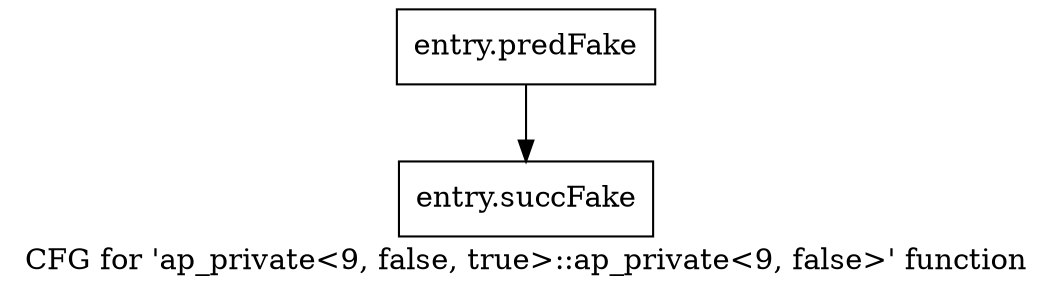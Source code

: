 digraph "CFG for 'ap_private\<9, false, true\>::ap_private\<9, false\>' function" {
	label="CFG for 'ap_private\<9, false, true\>::ap_private\<9, false\>' function";

	Node0x3b75910 [shape=record,filename="",linenumber="",label="{entry.predFake}"];
	Node0x3b75910 -> Node0x3e82d00[ callList="" memoryops="" filename="/tools/Xilinx/Vitis_HLS/2022.1/include/etc/ap_private.h" execusionnum="0"];
	Node0x3e82d00 [shape=record,filename="/tools/Xilinx/Vitis_HLS/2022.1/include/etc/ap_private.h",linenumber="1922",label="{entry.succFake}"];
}
